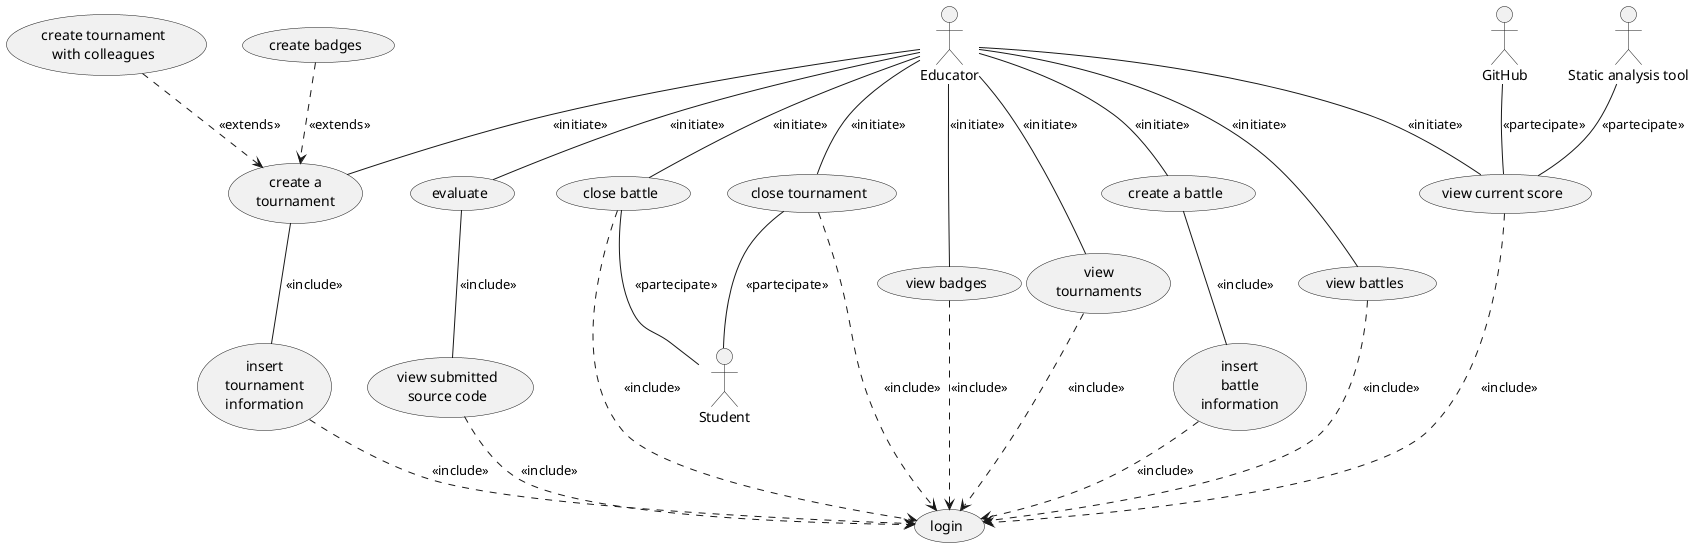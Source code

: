 @startuml use case diagram - educator

actor :Educator:
actor :Student:
actor :GitHub:
actor :Static analysis tool: as tool

usecase (create a\ntournament) as createTournament
usecase (view\ntournaments) as viewTournaments

Educator -- createTournament: <<initiate>>
createTournament -- (insert\ntournament\ninformation): <<include>>
(create tournament\nwith colleagues) ..> createTournament: <<extends>>
(create badges) ..> createTournament: <<extends>>
(insert\ntournament\ninformation) ..> (login): <<include>>

Educator -- viewTournaments: <<initiate>>
viewTournaments ..> login: <<include>>

Educator -- (create a battle): <<initiate>>
(create a battle) -- (insert\nbattle\ninformation): <<include>>
(insert\nbattle\ninformation) ..> login: <<include>>

Educator -- (view battles): <<initiate>>
(view battles) ..> login: <<include>>

Educator -- (evaluate): <<initiate>>
(evaluate) -- (view submitted\nsource code): <<include>>
(view submitted\nsource code) ..> login: <<include>>

Educator -- (close battle): <<initiate>>
(close battle) ..> login: <<include>>
(close battle) -- Student: <<partecipate>>

Educator -- (close tournament): <<initiate>>
(close tournament) ..> login: <<include>>
(close tournament) -- Student: <<partecipate>>

Educator -- (view badges): <<initiate>>
(view badges) ..> login: <<include>>


Educator -- (view current score): <<initiate>>
GitHub -- (view current score): <<partecipate>>
tool -- (view current score): <<partecipate>>
(view current score) ..> login: <<include>>


@enduml